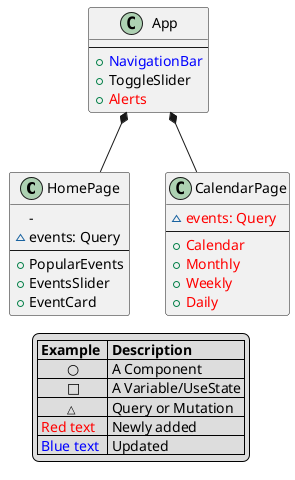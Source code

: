 @startuml FrontEndClassDiagram
class HomePage {
    - 
    ~ events: Query
    --
    + PopularEvents
    + EventsSlider
    + EventCard
}

class App {
    --
    + <color:blue>NavigationBar
    + ToggleSlider
    + <color:red>Alerts
}
class CalendarPage {
    ~ <color:red>events: Query
    --
    + <color:red>Calendar
    + <color:red>Monthly
    + <color:red>Weekly
    + <color:red>Daily
}

App*-- HomePage 
App*-- CalendarPage   
legend
    |= Example  |= Description |
    |        ○ | A Component |
    |        □ | A Variable/UseState |
    |        <size:11>△ | Query or Mutation |
    |<color:red> Red text | Newly added|
    |<color:blue> Blue text | Updated |
endlegend
@enduml

class EventPage {
}
class AddEventPage {
}
class VerifyPage {
}
class AccountPage {
}
class LoginPage {
    }

